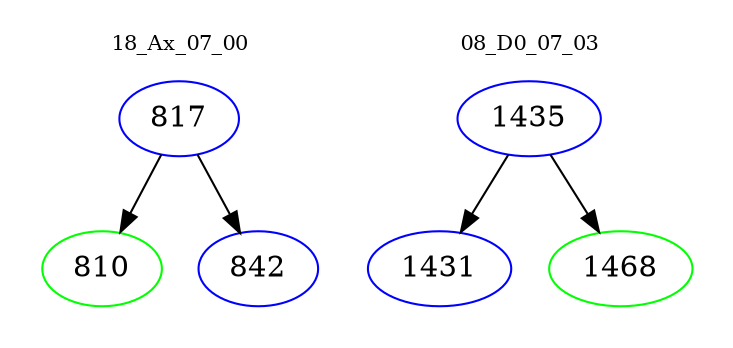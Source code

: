 digraph{
subgraph cluster_0 {
color = white
label = "18_Ax_07_00";
fontsize=10;
T0_817 [label="817", color="blue"]
T0_817 -> T0_810 [color="black"]
T0_810 [label="810", color="green"]
T0_817 -> T0_842 [color="black"]
T0_842 [label="842", color="blue"]
}
subgraph cluster_1 {
color = white
label = "08_D0_07_03";
fontsize=10;
T1_1435 [label="1435", color="blue"]
T1_1435 -> T1_1431 [color="black"]
T1_1431 [label="1431", color="blue"]
T1_1435 -> T1_1468 [color="black"]
T1_1468 [label="1468", color="green"]
}
}
